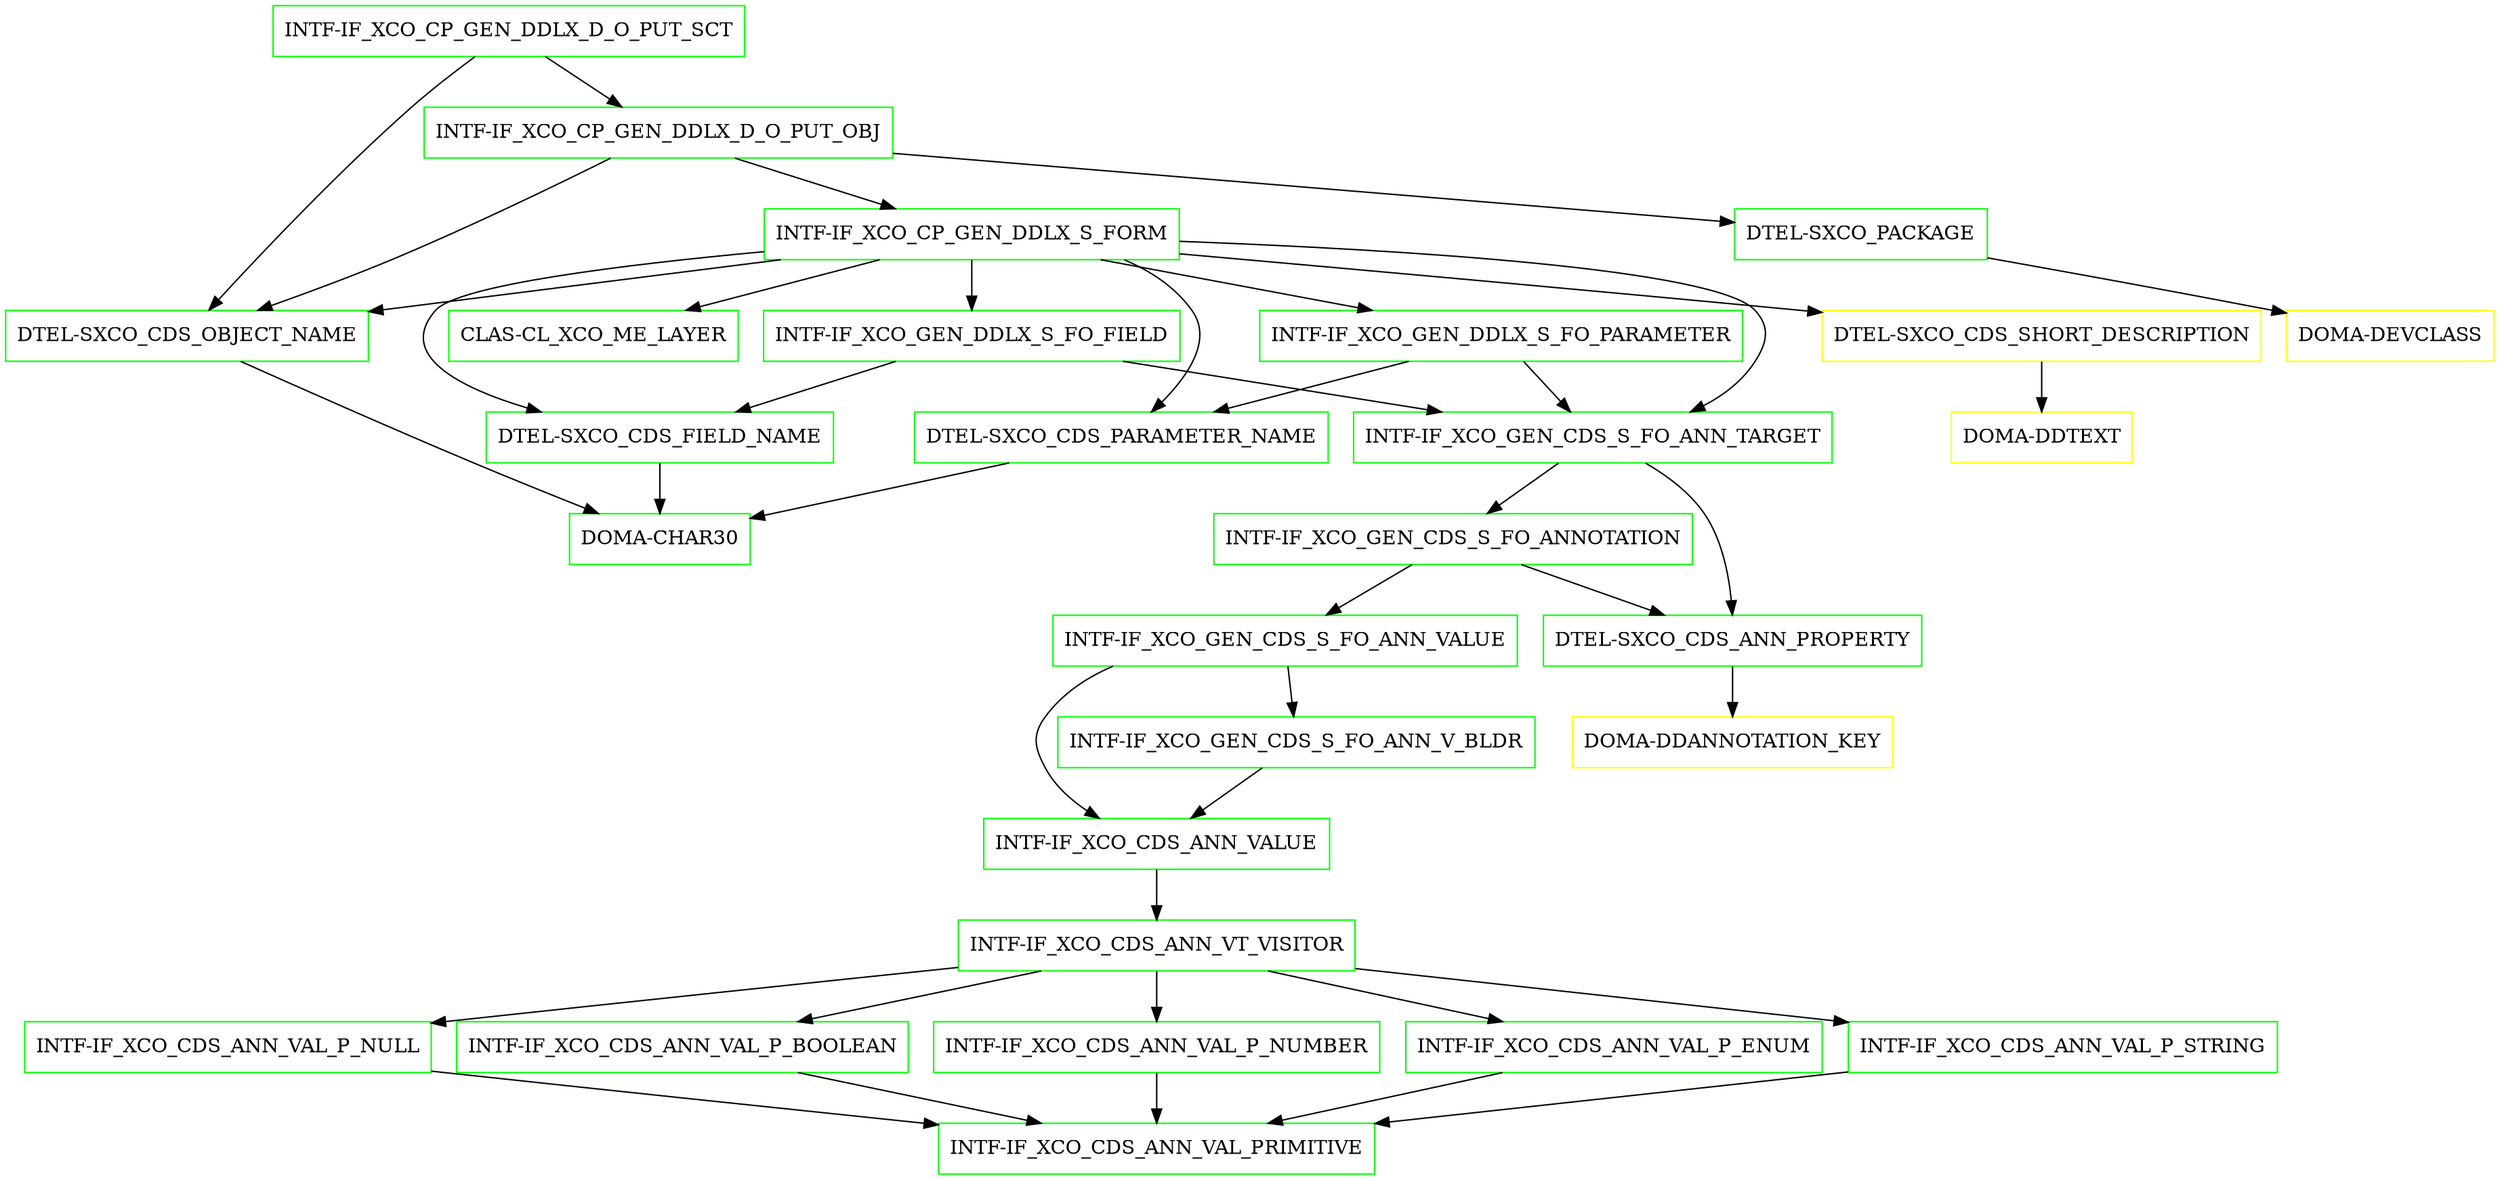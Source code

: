 digraph G {
  "INTF-IF_XCO_CP_GEN_DDLX_D_O_PUT_SCT" [shape=box,color=green];
  "INTF-IF_XCO_CP_GEN_DDLX_D_O_PUT_OBJ" [shape=box,color=green,URL="./INTF_IF_XCO_CP_GEN_DDLX_D_O_PUT_OBJ.html"];
  "INTF-IF_XCO_CP_GEN_DDLX_S_FORM" [shape=box,color=green,URL="./INTF_IF_XCO_CP_GEN_DDLX_S_FORM.html"];
  "INTF-IF_XCO_GEN_DDLX_S_FO_FIELD" [shape=box,color=green,URL="./INTF_IF_XCO_GEN_DDLX_S_FO_FIELD.html"];
  "INTF-IF_XCO_GEN_CDS_S_FO_ANN_TARGET" [shape=box,color=green,URL="./INTF_IF_XCO_GEN_CDS_S_FO_ANN_TARGET.html"];
  "INTF-IF_XCO_GEN_CDS_S_FO_ANNOTATION" [shape=box,color=green,URL="./INTF_IF_XCO_GEN_CDS_S_FO_ANNOTATION.html"];
  "INTF-IF_XCO_GEN_CDS_S_FO_ANN_VALUE" [shape=box,color=green,URL="./INTF_IF_XCO_GEN_CDS_S_FO_ANN_VALUE.html"];
  "INTF-IF_XCO_GEN_CDS_S_FO_ANN_V_BLDR" [shape=box,color=green,URL="./INTF_IF_XCO_GEN_CDS_S_FO_ANN_V_BLDR.html"];
  "INTF-IF_XCO_CDS_ANN_VALUE" [shape=box,color=green,URL="./INTF_IF_XCO_CDS_ANN_VALUE.html"];
  "INTF-IF_XCO_CDS_ANN_VT_VISITOR" [shape=box,color=green,URL="./INTF_IF_XCO_CDS_ANN_VT_VISITOR.html"];
  "INTF-IF_XCO_CDS_ANN_VAL_P_NULL" [shape=box,color=green,URL="./INTF_IF_XCO_CDS_ANN_VAL_P_NULL.html"];
  "INTF-IF_XCO_CDS_ANN_VAL_PRIMITIVE" [shape=box,color=green,URL="./INTF_IF_XCO_CDS_ANN_VAL_PRIMITIVE.html"];
  "INTF-IF_XCO_CDS_ANN_VAL_P_BOOLEAN" [shape=box,color=green,URL="./INTF_IF_XCO_CDS_ANN_VAL_P_BOOLEAN.html"];
  "INTF-IF_XCO_CDS_ANN_VAL_P_NUMBER" [shape=box,color=green,URL="./INTF_IF_XCO_CDS_ANN_VAL_P_NUMBER.html"];
  "INTF-IF_XCO_CDS_ANN_VAL_P_ENUM" [shape=box,color=green,URL="./INTF_IF_XCO_CDS_ANN_VAL_P_ENUM.html"];
  "INTF-IF_XCO_CDS_ANN_VAL_P_STRING" [shape=box,color=green,URL="./INTF_IF_XCO_CDS_ANN_VAL_P_STRING.html"];
  "DTEL-SXCO_CDS_ANN_PROPERTY" [shape=box,color=green,URL="./DTEL_SXCO_CDS_ANN_PROPERTY.html"];
  "DOMA-DDANNOTATION_KEY" [shape=box,color=yellow,URL="./DOMA_DDANNOTATION_KEY.html"];
  "DTEL-SXCO_CDS_FIELD_NAME" [shape=box,color=green,URL="./DTEL_SXCO_CDS_FIELD_NAME.html"];
  "DOMA-CHAR30" [shape=box,color=green,URL="./DOMA_CHAR30.html"];
  "INTF-IF_XCO_GEN_DDLX_S_FO_PARAMETER" [shape=box,color=green,URL="./INTF_IF_XCO_GEN_DDLX_S_FO_PARAMETER.html"];
  "DTEL-SXCO_CDS_PARAMETER_NAME" [shape=box,color=green,URL="./DTEL_SXCO_CDS_PARAMETER_NAME.html"];
  "CLAS-CL_XCO_ME_LAYER" [shape=box,color=green,URL="./CLAS_CL_XCO_ME_LAYER.html"];
  "DTEL-SXCO_CDS_OBJECT_NAME" [shape=box,color=green,URL="./DTEL_SXCO_CDS_OBJECT_NAME.html"];
  "DTEL-SXCO_CDS_SHORT_DESCRIPTION" [shape=box,color=yellow,URL="./DTEL_SXCO_CDS_SHORT_DESCRIPTION.html"];
  "DOMA-DDTEXT" [shape=box,color=yellow,URL="./DOMA_DDTEXT.html"];
  "DTEL-SXCO_PACKAGE" [shape=box,color=green,URL="./DTEL_SXCO_PACKAGE.html"];
  "DOMA-DEVCLASS" [shape=box,color=yellow,URL="./DOMA_DEVCLASS.html"];
  "INTF-IF_XCO_CP_GEN_DDLX_D_O_PUT_SCT" -> "DTEL-SXCO_CDS_OBJECT_NAME";
  "INTF-IF_XCO_CP_GEN_DDLX_D_O_PUT_SCT" -> "INTF-IF_XCO_CP_GEN_DDLX_D_O_PUT_OBJ";
  "INTF-IF_XCO_CP_GEN_DDLX_D_O_PUT_OBJ" -> "DTEL-SXCO_CDS_OBJECT_NAME";
  "INTF-IF_XCO_CP_GEN_DDLX_D_O_PUT_OBJ" -> "DTEL-SXCO_PACKAGE";
  "INTF-IF_XCO_CP_GEN_DDLX_D_O_PUT_OBJ" -> "INTF-IF_XCO_CP_GEN_DDLX_S_FORM";
  "INTF-IF_XCO_CP_GEN_DDLX_S_FORM" -> "DTEL-SXCO_CDS_SHORT_DESCRIPTION";
  "INTF-IF_XCO_CP_GEN_DDLX_S_FORM" -> "DTEL-SXCO_CDS_OBJECT_NAME";
  "INTF-IF_XCO_CP_GEN_DDLX_S_FORM" -> "DTEL-SXCO_CDS_PARAMETER_NAME";
  "INTF-IF_XCO_CP_GEN_DDLX_S_FORM" -> "DTEL-SXCO_CDS_FIELD_NAME";
  "INTF-IF_XCO_CP_GEN_DDLX_S_FORM" -> "INTF-IF_XCO_GEN_CDS_S_FO_ANN_TARGET";
  "INTF-IF_XCO_CP_GEN_DDLX_S_FORM" -> "CLAS-CL_XCO_ME_LAYER";
  "INTF-IF_XCO_CP_GEN_DDLX_S_FORM" -> "INTF-IF_XCO_GEN_DDLX_S_FO_PARAMETER";
  "INTF-IF_XCO_CP_GEN_DDLX_S_FORM" -> "INTF-IF_XCO_GEN_DDLX_S_FO_FIELD";
  "INTF-IF_XCO_GEN_DDLX_S_FO_FIELD" -> "DTEL-SXCO_CDS_FIELD_NAME";
  "INTF-IF_XCO_GEN_DDLX_S_FO_FIELD" -> "INTF-IF_XCO_GEN_CDS_S_FO_ANN_TARGET";
  "INTF-IF_XCO_GEN_CDS_S_FO_ANN_TARGET" -> "DTEL-SXCO_CDS_ANN_PROPERTY";
  "INTF-IF_XCO_GEN_CDS_S_FO_ANN_TARGET" -> "INTF-IF_XCO_GEN_CDS_S_FO_ANNOTATION";
  "INTF-IF_XCO_GEN_CDS_S_FO_ANNOTATION" -> "DTEL-SXCO_CDS_ANN_PROPERTY";
  "INTF-IF_XCO_GEN_CDS_S_FO_ANNOTATION" -> "INTF-IF_XCO_GEN_CDS_S_FO_ANN_VALUE";
  "INTF-IF_XCO_GEN_CDS_S_FO_ANN_VALUE" -> "INTF-IF_XCO_CDS_ANN_VALUE";
  "INTF-IF_XCO_GEN_CDS_S_FO_ANN_VALUE" -> "INTF-IF_XCO_GEN_CDS_S_FO_ANN_V_BLDR";
  "INTF-IF_XCO_GEN_CDS_S_FO_ANN_V_BLDR" -> "INTF-IF_XCO_CDS_ANN_VALUE";
  "INTF-IF_XCO_CDS_ANN_VALUE" -> "INTF-IF_XCO_CDS_ANN_VT_VISITOR";
  "INTF-IF_XCO_CDS_ANN_VT_VISITOR" -> "INTF-IF_XCO_CDS_ANN_VAL_P_STRING";
  "INTF-IF_XCO_CDS_ANN_VT_VISITOR" -> "INTF-IF_XCO_CDS_ANN_VAL_P_ENUM";
  "INTF-IF_XCO_CDS_ANN_VT_VISITOR" -> "INTF-IF_XCO_CDS_ANN_VAL_P_NUMBER";
  "INTF-IF_XCO_CDS_ANN_VT_VISITOR" -> "INTF-IF_XCO_CDS_ANN_VAL_P_BOOLEAN";
  "INTF-IF_XCO_CDS_ANN_VT_VISITOR" -> "INTF-IF_XCO_CDS_ANN_VAL_P_NULL";
  "INTF-IF_XCO_CDS_ANN_VAL_P_NULL" -> "INTF-IF_XCO_CDS_ANN_VAL_PRIMITIVE";
  "INTF-IF_XCO_CDS_ANN_VAL_P_BOOLEAN" -> "INTF-IF_XCO_CDS_ANN_VAL_PRIMITIVE";
  "INTF-IF_XCO_CDS_ANN_VAL_P_NUMBER" -> "INTF-IF_XCO_CDS_ANN_VAL_PRIMITIVE";
  "INTF-IF_XCO_CDS_ANN_VAL_P_ENUM" -> "INTF-IF_XCO_CDS_ANN_VAL_PRIMITIVE";
  "INTF-IF_XCO_CDS_ANN_VAL_P_STRING" -> "INTF-IF_XCO_CDS_ANN_VAL_PRIMITIVE";
  "DTEL-SXCO_CDS_ANN_PROPERTY" -> "DOMA-DDANNOTATION_KEY";
  "DTEL-SXCO_CDS_FIELD_NAME" -> "DOMA-CHAR30";
  "INTF-IF_XCO_GEN_DDLX_S_FO_PARAMETER" -> "DTEL-SXCO_CDS_PARAMETER_NAME";
  "INTF-IF_XCO_GEN_DDLX_S_FO_PARAMETER" -> "INTF-IF_XCO_GEN_CDS_S_FO_ANN_TARGET";
  "DTEL-SXCO_CDS_PARAMETER_NAME" -> "DOMA-CHAR30";
  "DTEL-SXCO_CDS_OBJECT_NAME" -> "DOMA-CHAR30";
  "DTEL-SXCO_CDS_SHORT_DESCRIPTION" -> "DOMA-DDTEXT";
  "DTEL-SXCO_PACKAGE" -> "DOMA-DEVCLASS";
}
